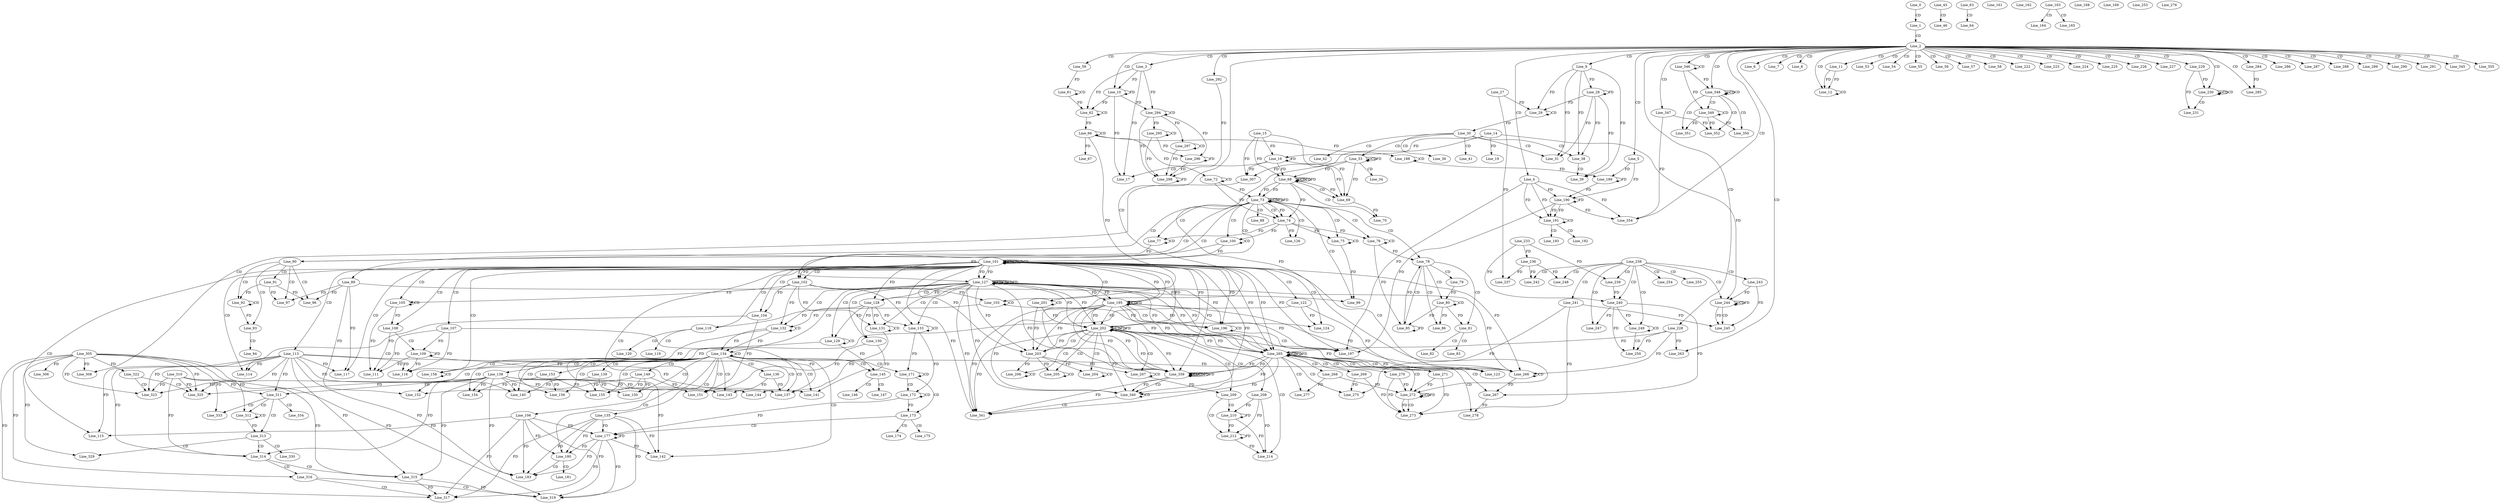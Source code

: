 digraph G {
  Line_0;
  Line_1;
  Line_2;
  Line_3;
  Line_4;
  Line_5;
  Line_6;
  Line_7;
  Line_8;
  Line_9;
  Line_10;
  Line_11;
  Line_12;
  Line_12;
  Line_16;
  Line_15;
  Line_16;
  Line_14;
  Line_16;
  Line_17;
  Line_19;
  Line_28;
  Line_29;
  Line_29;
  Line_27;
  Line_30;
  Line_31;
  Line_33;
  Line_33;
  Line_33;
  Line_34;
  Line_36;
  Line_38;
  Line_39;
  Line_41;
  Line_42;
  Line_45;
  Line_46;
  Line_53;
  Line_54;
  Line_55;
  Line_56;
  Line_57;
  Line_58;
  Line_59;
  Line_61;
  Line_61;
  Line_62;
  Line_62;
  Line_62;
  Line_63;
  Line_64;
  Line_66;
  Line_66;
  Line_67;
  Line_68;
  Line_68;
  Line_68;
  Line_68;
  Line_69;
  Line_69;
  Line_70;
  Line_70;
  Line_72;
  Line_72;
  Line_73;
  Line_73;
  Line_73;
  Line_73;
  Line_74;
  Line_74;
  Line_75;
  Line_75;
  Line_76;
  Line_76;
  Line_77;
  Line_77;
  Line_78;
  Line_78;
  Line_79;
  Line_80;
  Line_80;
  Line_81;
  Line_82;
  Line_83;
  Line_85;
  Line_85;
  Line_86;
  Line_88;
  Line_89;
  Line_90;
  Line_90;
  Line_91;
  Line_92;
  Line_92;
  Line_93;
  Line_94;
  Line_96;
  Line_96;
  Line_97;
  Line_97;
  Line_99;
  Line_100;
  Line_100;
  Line_101;
  Line_101;
  Line_101;
  Line_101;
  Line_102;
  Line_102;
  Line_103;
  Line_103;
  Line_104;
  Line_104;
  Line_105;
  Line_105;
  Line_106;
  Line_107;
  Line_108;
  Line_108;
  Line_109;
  Line_111;
  Line_113;
  Line_114;
  Line_115;
  Line_116;
  Line_117;
  Line_117;
  Line_118;
  Line_118;
  Line_119;
  Line_120;
  Line_122;
  Line_123;
  Line_124;
  Line_126;
  Line_127;
  Line_127;
  Line_127;
  Line_128;
  Line_128;
  Line_129;
  Line_129;
  Line_130;
  Line_130;
  Line_131;
  Line_131;
  Line_132;
  Line_132;
  Line_133;
  Line_133;
  Line_134;
  Line_134;
  Line_135;
  Line_136;
  Line_137;
  Line_138;
  Line_139;
  Line_140;
  Line_141;
  Line_142;
  Line_143;
  Line_144;
  Line_144;
  Line_145;
  Line_145;
  Line_146;
  Line_147;
  Line_149;
  Line_150;
  Line_151;
  Line_152;
  Line_152;
  Line_153;
  Line_154;
  Line_155;
  Line_156;
  Line_158;
  Line_158;
  Line_161;
  Line_162;
  Line_163;
  Line_163;
  Line_164;
  Line_165;
  Line_168;
  Line_169;
  Line_171;
  Line_171;
  Line_171;
  Line_172;
  Line_172;
  Line_172;
  Line_173;
  Line_174;
  Line_175;
  Line_177;
  Line_177;
  Line_180;
  Line_181;
  Line_181;
  Line_183;
  Line_188;
  Line_188;
  Line_189;
  Line_189;
  Line_190;
  Line_190;
  Line_191;
  Line_191;
  Line_192;
  Line_193;
  Line_195;
  Line_195;
  Line_195;
  Line_196;
  Line_196;
  Line_196;
  Line_197;
  Line_201;
  Line_201;
  Line_202;
  Line_202;
  Line_202;
  Line_202;
  Line_203;
  Line_203;
  Line_204;
  Line_204;
  Line_205;
  Line_205;
  Line_206;
  Line_206;
  Line_207;
  Line_207;
  Line_208;
  Line_209;
  Line_209;
  Line_210;
  Line_212;
  Line_214;
  Line_222;
  Line_223;
  Line_224;
  Line_225;
  Line_226;
  Line_227;
  Line_228;
  Line_229;
  Line_230;
  Line_230;
  Line_230;
  Line_231;
  Line_233;
  Line_236;
  Line_237;
  Line_236;
  Line_238;
  Line_239;
  Line_239;
  Line_240;
  Line_240;
  Line_240;
  Line_241;
  Line_242;
  Line_243;
  Line_244;
  Line_244;
  Line_244;
  Line_245;
  Line_247;
  Line_247;
  Line_248;
  Line_249;
  Line_249;
  Line_249;
  Line_250;
  Line_253;
  Line_254;
  Line_255;
  Line_263;
  Line_263;
  Line_265;
  Line_265;
  Line_265;
  Line_265;
  Line_266;
  Line_266;
  Line_267;
  Line_267;
  Line_268;
  Line_269;
  Line_270;
  Line_271;
  Line_272;
  Line_272;
  Line_272;
  Line_273;
  Line_275;
  Line_276;
  Line_277;
  Line_278;
  Line_278;
  Line_284;
  Line_285;
  Line_286;
  Line_287;
  Line_288;
  Line_289;
  Line_290;
  Line_291;
  Line_292;
  Line_294;
  Line_294;
  Line_295;
  Line_295;
  Line_296;
  Line_296;
  Line_297;
  Line_297;
  Line_298;
  Line_298;
  Line_298;
  Line_305;
  Line_306;
  Line_307;
  Line_308;
  Line_308;
  Line_311;
  Line_310;
  Line_312;
  Line_312;
  Line_312;
  Line_313;
  Line_314;
  Line_314;
  Line_314;
  Line_315;
  Line_315;
  Line_316;
  Line_316;
  Line_317;
  Line_317;
  Line_319;
  Line_319;
  Line_319;
  Line_322;
  Line_322;
  Line_323;
  Line_323;
  Line_325;
  Line_325;
  Line_325;
  Line_329;
  Line_329;
  Line_330;
  Line_333;
  Line_333;
  Line_334;
  Line_339;
  Line_339;
  Line_339;
  Line_340;
  Line_340;
  Line_340;
  Line_341;
  Line_345;
  Line_346;
  Line_346;
  Line_347;
  Line_348;
  Line_348;
  Line_349;
  Line_349;
  Line_349;
  Line_350;
  Line_351;
  Line_352;
  Line_354;
  Line_355;
  Line_0 -> Line_1 [ label="CD" ];
  Line_1 -> Line_2 [ label="CD" ];
  Line_2 -> Line_3 [ label="CD" ];
  Line_2 -> Line_4 [ label="CD" ];
  Line_2 -> Line_5 [ label="CD" ];
  Line_2 -> Line_6 [ label="CD" ];
  Line_2 -> Line_7 [ label="CD" ];
  Line_2 -> Line_8 [ label="CD" ];
  Line_2 -> Line_9 [ label="CD" ];
  Line_2 -> Line_10 [ label="CD" ];
  Line_3 -> Line_10 [ label="FD" ];
  Line_10 -> Line_10 [ label="FD" ];
  Line_2 -> Line_11 [ label="CD" ];
  Line_2 -> Line_12 [ label="CD" ];
  Line_11 -> Line_12 [ label="FD" ];
  Line_12 -> Line_12 [ label="CD" ];
  Line_11 -> Line_12 [ label="FD" ];
  Line_16 -> Line_16 [ label="FD" ];
  Line_15 -> Line_16 [ label="FD" ];
  Line_14 -> Line_16 [ label="FD" ];
  Line_16 -> Line_17 [ label="CD" ];
  Line_3 -> Line_17 [ label="FD" ];
  Line_10 -> Line_17 [ label="FD" ];
  Line_14 -> Line_19 [ label="FD" ];
  Line_9 -> Line_28 [ label="FD" ];
  Line_28 -> Line_28 [ label="FD" ];
  Line_29 -> Line_29 [ label="CD" ];
  Line_27 -> Line_29 [ label="FD" ];
  Line_9 -> Line_29 [ label="FD" ];
  Line_28 -> Line_29 [ label="FD" ];
  Line_29 -> Line_30 [ label="FD" ];
  Line_30 -> Line_31 [ label="CD" ];
  Line_9 -> Line_31 [ label="FD" ];
  Line_28 -> Line_31 [ label="FD" ];
  Line_30 -> Line_33 [ label="CD" ];
  Line_33 -> Line_33 [ label="CD" ];
  Line_33 -> Line_33 [ label="FD" ];
  Line_33 -> Line_34 [ label="CD" ];
  Line_30 -> Line_36 [ label="CD" ];
  Line_30 -> Line_38 [ label="CD" ];
  Line_9 -> Line_38 [ label="FD" ];
  Line_28 -> Line_38 [ label="FD" ];
  Line_38 -> Line_39 [ label="CD" ];
  Line_9 -> Line_39 [ label="FD" ];
  Line_28 -> Line_39 [ label="FD" ];
  Line_30 -> Line_41 [ label="CD" ];
  Line_30 -> Line_42 [ label="CD" ];
  Line_45 -> Line_46 [ label="CD" ];
  Line_2 -> Line_53 [ label="CD" ];
  Line_2 -> Line_54 [ label="CD" ];
  Line_2 -> Line_55 [ label="CD" ];
  Line_2 -> Line_56 [ label="CD" ];
  Line_2 -> Line_57 [ label="CD" ];
  Line_2 -> Line_58 [ label="CD" ];
  Line_2 -> Line_59 [ label="CD" ];
  Line_61 -> Line_61 [ label="CD" ];
  Line_59 -> Line_61 [ label="FD" ];
  Line_62 -> Line_62 [ label="CD" ];
  Line_61 -> Line_62 [ label="FD" ];
  Line_3 -> Line_62 [ label="FD" ];
  Line_10 -> Line_62 [ label="FD" ];
  Line_63 -> Line_64 [ label="CD" ];
  Line_66 -> Line_66 [ label="CD" ];
  Line_62 -> Line_66 [ label="FD" ];
  Line_66 -> Line_67 [ label="FD" ];
  Line_68 -> Line_68 [ label="CD" ];
  Line_33 -> Line_68 [ label="FD" ];
  Line_16 -> Line_68 [ label="FD" ];
  Line_15 -> Line_68 [ label="FD" ];
  Line_68 -> Line_68 [ label="FD" ];
  Line_68 -> Line_69 [ label="CD" ];
  Line_33 -> Line_69 [ label="FD" ];
  Line_16 -> Line_69 [ label="FD" ];
  Line_15 -> Line_69 [ label="FD" ];
  Line_68 -> Line_69 [ label="FD" ];
  Line_68 -> Line_70 [ label="CD" ];
  Line_69 -> Line_70 [ label="FD" ];
  Line_72 -> Line_72 [ label="CD" ];
  Line_66 -> Line_72 [ label="FD" ];
  Line_68 -> Line_73 [ label="FD" ];
  Line_72 -> Line_73 [ label="FD" ];
  Line_73 -> Line_73 [ label="CD" ];
  Line_73 -> Line_73 [ label="FD" ];
  Line_68 -> Line_73 [ label="FD" ];
  Line_73 -> Line_74 [ label="CD" ];
  Line_72 -> Line_74 [ label="FD" ];
  Line_73 -> Line_74 [ label="FD" ];
  Line_68 -> Line_74 [ label="FD" ];
  Line_73 -> Line_75 [ label="CD" ];
  Line_75 -> Line_75 [ label="CD" ];
  Line_74 -> Line_75 [ label="FD" ];
  Line_73 -> Line_76 [ label="CD" ];
  Line_76 -> Line_76 [ label="CD" ];
  Line_74 -> Line_76 [ label="FD" ];
  Line_73 -> Line_77 [ label="CD" ];
  Line_77 -> Line_77 [ label="CD" ];
  Line_74 -> Line_77 [ label="FD" ];
  Line_73 -> Line_78 [ label="CD" ];
  Line_76 -> Line_78 [ label="FD" ];
  Line_78 -> Line_79 [ label="CD" ];
  Line_78 -> Line_80 [ label="CD" ];
  Line_80 -> Line_80 [ label="CD" ];
  Line_79 -> Line_80 [ label="FD" ];
  Line_78 -> Line_81 [ label="CD" ];
  Line_80 -> Line_81 [ label="FD" ];
  Line_81 -> Line_82 [ label="CD" ];
  Line_81 -> Line_83 [ label="CD" ];
  Line_78 -> Line_85 [ label="CD" ];
  Line_76 -> Line_85 [ label="FD" ];
  Line_85 -> Line_85 [ label="FD" ];
  Line_80 -> Line_85 [ label="FD" ];
  Line_78 -> Line_86 [ label="CD" ];
  Line_80 -> Line_86 [ label="FD" ];
  Line_73 -> Line_88 [ label="CD" ];
  Line_73 -> Line_89 [ label="CD" ];
  Line_73 -> Line_90 [ label="CD" ];
  Line_77 -> Line_90 [ label="FD" ];
  Line_90 -> Line_91 [ label="CD" ];
  Line_90 -> Line_92 [ label="CD" ];
  Line_92 -> Line_92 [ label="CD" ];
  Line_91 -> Line_92 [ label="FD" ];
  Line_90 -> Line_93 [ label="CD" ];
  Line_92 -> Line_93 [ label="FD" ];
  Line_93 -> Line_94 [ label="CD" ];
  Line_90 -> Line_96 [ label="CD" ];
  Line_89 -> Line_96 [ label="FD" ];
  Line_91 -> Line_96 [ label="FD" ];
  Line_90 -> Line_97 [ label="CD" ];
  Line_89 -> Line_97 [ label="FD" ];
  Line_91 -> Line_97 [ label="FD" ];
  Line_73 -> Line_99 [ label="CD" ];
  Line_75 -> Line_99 [ label="FD" ];
  Line_89 -> Line_99 [ label="FD" ];
  Line_73 -> Line_100 [ label="CD" ];
  Line_100 -> Line_100 [ label="CD" ];
  Line_74 -> Line_100 [ label="FD" ];
  Line_73 -> Line_101 [ label="CD" ];
  Line_101 -> Line_101 [ label="CD" ];
  Line_101 -> Line_101 [ label="CD" ];
  Line_100 -> Line_101 [ label="FD" ];
  Line_101 -> Line_101 [ label="FD" ];
  Line_101 -> Line_102 [ label="CD" ];
  Line_100 -> Line_102 [ label="FD" ];
  Line_101 -> Line_102 [ label="FD" ];
  Line_101 -> Line_103 [ label="CD" ];
  Line_103 -> Line_103 [ label="CD" ];
  Line_102 -> Line_103 [ label="FD" ];
  Line_101 -> Line_104 [ label="CD" ];
  Line_102 -> Line_104 [ label="FD" ];
  Line_101 -> Line_105 [ label="CD" ];
  Line_105 -> Line_105 [ label="CD" ];
  Line_102 -> Line_105 [ label="FD" ];
  Line_101 -> Line_106 [ label="CD" ];
  Line_101 -> Line_107 [ label="CD" ];
  Line_101 -> Line_108 [ label="CD" ];
  Line_105 -> Line_108 [ label="FD" ];
  Line_108 -> Line_109 [ label="CD" ];
  Line_107 -> Line_109 [ label="FD" ];
  Line_109 -> Line_109 [ label="FD" ];
  Line_108 -> Line_111 [ label="CD" ];
  Line_107 -> Line_111 [ label="FD" ];
  Line_109 -> Line_111 [ label="FD" ];
  Line_105 -> Line_111 [ label="FD" ];
  Line_101 -> Line_113 [ label="CD" ];
  Line_101 -> Line_114 [ label="CD" ];
  Line_113 -> Line_114 [ label="FD" ];
  Line_104 -> Line_114 [ label="FD" ];
  Line_101 -> Line_115 [ label="CD" ];
  Line_113 -> Line_115 [ label="FD" ];
  Line_106 -> Line_115 [ label="FD" ];
  Line_101 -> Line_116 [ label="CD" ];
  Line_113 -> Line_116 [ label="FD" ];
  Line_107 -> Line_116 [ label="FD" ];
  Line_109 -> Line_116 [ label="FD" ];
  Line_101 -> Line_117 [ label="CD" ];
  Line_113 -> Line_117 [ label="FD" ];
  Line_89 -> Line_117 [ label="FD" ];
  Line_101 -> Line_118 [ label="CD" ];
  Line_103 -> Line_118 [ label="FD" ];
  Line_118 -> Line_119 [ label="CD" ];
  Line_118 -> Line_120 [ label="CD" ];
  Line_101 -> Line_122 [ label="CD" ];
  Line_101 -> Line_123 [ label="CD" ];
  Line_122 -> Line_123 [ label="FD" ];
  Line_113 -> Line_123 [ label="FD" ];
  Line_101 -> Line_124 [ label="CD" ];
  Line_103 -> Line_124 [ label="FD" ];
  Line_122 -> Line_124 [ label="FD" ];
  Line_73 -> Line_126 [ label="CD" ];
  Line_74 -> Line_126 [ label="FD" ];
  Line_73 -> Line_127 [ label="CD" ];
  Line_127 -> Line_127 [ label="CD" ];
  Line_101 -> Line_127 [ label="FD" ];
  Line_127 -> Line_127 [ label="CD" ];
  Line_127 -> Line_127 [ label="FD" ];
  Line_101 -> Line_127 [ label="FD" ];
  Line_127 -> Line_128 [ label="CD" ];
  Line_127 -> Line_128 [ label="FD" ];
  Line_101 -> Line_128 [ label="FD" ];
  Line_127 -> Line_129 [ label="CD" ];
  Line_129 -> Line_129 [ label="CD" ];
  Line_128 -> Line_129 [ label="FD" ];
  Line_127 -> Line_130 [ label="CD" ];
  Line_128 -> Line_130 [ label="FD" ];
  Line_127 -> Line_131 [ label="CD" ];
  Line_131 -> Line_131 [ label="CD" ];
  Line_128 -> Line_131 [ label="FD" ];
  Line_102 -> Line_131 [ label="FD" ];
  Line_127 -> Line_132 [ label="CD" ];
  Line_132 -> Line_132 [ label="CD" ];
  Line_128 -> Line_132 [ label="FD" ];
  Line_102 -> Line_132 [ label="FD" ];
  Line_127 -> Line_133 [ label="CD" ];
  Line_133 -> Line_133 [ label="CD" ];
  Line_128 -> Line_133 [ label="FD" ];
  Line_102 -> Line_133 [ label="FD" ];
  Line_127 -> Line_134 [ label="CD" ];
  Line_132 -> Line_134 [ label="FD" ];
  Line_134 -> Line_134 [ label="CD" ];
  Line_132 -> Line_134 [ label="FD" ];
  Line_134 -> Line_135 [ label="CD" ];
  Line_134 -> Line_136 [ label="CD" ];
  Line_134 -> Line_137 [ label="CD" ];
  Line_136 -> Line_137 [ label="FD" ];
  Line_107 -> Line_137 [ label="FD" ];
  Line_109 -> Line_137 [ label="FD" ];
  Line_131 -> Line_137 [ label="FD" ];
  Line_134 -> Line_138 [ label="CD" ];
  Line_134 -> Line_139 [ label="CD" ];
  Line_134 -> Line_140 [ label="CD" ];
  Line_138 -> Line_140 [ label="FD" ];
  Line_113 -> Line_140 [ label="FD" ];
  Line_139 -> Line_140 [ label="FD" ];
  Line_134 -> Line_141 [ label="CD" ];
  Line_138 -> Line_141 [ label="FD" ];
  Line_130 -> Line_141 [ label="FD" ];
  Line_134 -> Line_142 [ label="CD" ];
  Line_138 -> Line_142 [ label="FD" ];
  Line_135 -> Line_142 [ label="FD" ];
  Line_134 -> Line_143 [ label="CD" ];
  Line_138 -> Line_143 [ label="FD" ];
  Line_136 -> Line_143 [ label="FD" ];
  Line_134 -> Line_144 [ label="CD" ];
  Line_138 -> Line_144 [ label="FD" ];
  Line_134 -> Line_145 [ label="CD" ];
  Line_129 -> Line_145 [ label="FD" ];
  Line_145 -> Line_146 [ label="CD" ];
  Line_145 -> Line_147 [ label="CD" ];
  Line_134 -> Line_149 [ label="CD" ];
  Line_134 -> Line_150 [ label="CD" ];
  Line_149 -> Line_150 [ label="FD" ];
  Line_139 -> Line_150 [ label="FD" ];
  Line_134 -> Line_151 [ label="CD" ];
  Line_149 -> Line_151 [ label="FD" ];
  Line_130 -> Line_151 [ label="FD" ];
  Line_104 -> Line_151 [ label="FD" ];
  Line_134 -> Line_152 [ label="CD" ];
  Line_149 -> Line_152 [ label="FD" ];
  Line_89 -> Line_152 [ label="FD" ];
  Line_134 -> Line_153 [ label="CD" ];
  Line_134 -> Line_154 [ label="CD" ];
  Line_153 -> Line_154 [ label="FD" ];
  Line_138 -> Line_154 [ label="FD" ];
  Line_134 -> Line_155 [ label="CD" ];
  Line_153 -> Line_155 [ label="FD" ];
  Line_122 -> Line_155 [ label="FD" ];
  Line_149 -> Line_155 [ label="FD" ];
  Line_134 -> Line_156 [ label="CD" ];
  Line_129 -> Line_156 [ label="FD" ];
  Line_153 -> Line_156 [ label="FD" ];
  Line_134 -> Line_158 [ label="CD" ];
  Line_158 -> Line_158 [ label="CD" ];
  Line_132 -> Line_158 [ label="FD" ];
  Line_163 -> Line_164 [ label="CD" ];
  Line_163 -> Line_165 [ label="CD" ];
  Line_134 -> Line_171 [ label="CD" ];
  Line_171 -> Line_171 [ label="CD" ];
  Line_133 -> Line_171 [ label="FD" ];
  Line_171 -> Line_172 [ label="CD" ];
  Line_172 -> Line_172 [ label="CD" ];
  Line_133 -> Line_172 [ label="FD" ];
  Line_171 -> Line_173 [ label="CD" ];
  Line_172 -> Line_173 [ label="FD" ];
  Line_173 -> Line_174 [ label="CD" ];
  Line_173 -> Line_175 [ label="CD" ];
  Line_173 -> Line_177 [ label="CD" ];
  Line_135 -> Line_177 [ label="FD" ];
  Line_177 -> Line_177 [ label="FD" ];
  Line_106 -> Line_177 [ label="FD" ];
  Line_172 -> Line_177 [ label="FD" ];
  Line_134 -> Line_180 [ label="CD" ];
  Line_135 -> Line_180 [ label="FD" ];
  Line_177 -> Line_180 [ label="FD" ];
  Line_106 -> Line_180 [ label="FD" ];
  Line_180 -> Line_181 [ label="CD" ];
  Line_180 -> Line_183 [ label="CD" ];
  Line_135 -> Line_183 [ label="FD" ];
  Line_177 -> Line_183 [ label="FD" ];
  Line_106 -> Line_183 [ label="FD" ];
  Line_138 -> Line_183 [ label="FD" ];
  Line_113 -> Line_183 [ label="FD" ];
  Line_188 -> Line_188 [ label="CD" ];
  Line_66 -> Line_188 [ label="FD" ];
  Line_5 -> Line_189 [ label="FD" ];
  Line_189 -> Line_189 [ label="FD" ];
  Line_188 -> Line_189 [ label="FD" ];
  Line_4 -> Line_190 [ label="FD" ];
  Line_190 -> Line_190 [ label="FD" ];
  Line_5 -> Line_190 [ label="FD" ];
  Line_189 -> Line_190 [ label="FD" ];
  Line_4 -> Line_191 [ label="FD" ];
  Line_190 -> Line_191 [ label="FD" ];
  Line_191 -> Line_191 [ label="CD" ];
  Line_4 -> Line_191 [ label="FD" ];
  Line_190 -> Line_191 [ label="FD" ];
  Line_191 -> Line_192 [ label="CD" ];
  Line_191 -> Line_193 [ label="CD" ];
  Line_127 -> Line_195 [ label="FD" ];
  Line_101 -> Line_195 [ label="FD" ];
  Line_195 -> Line_195 [ label="CD" ];
  Line_195 -> Line_195 [ label="FD" ];
  Line_127 -> Line_195 [ label="FD" ];
  Line_101 -> Line_195 [ label="FD" ];
  Line_195 -> Line_196 [ label="CD" ];
  Line_196 -> Line_196 [ label="CD" ];
  Line_195 -> Line_196 [ label="FD" ];
  Line_127 -> Line_196 [ label="FD" ];
  Line_101 -> Line_196 [ label="FD" ];
  Line_196 -> Line_197 [ label="CD" ];
  Line_195 -> Line_197 [ label="FD" ];
  Line_127 -> Line_197 [ label="FD" ];
  Line_101 -> Line_197 [ label="FD" ];
  Line_4 -> Line_197 [ label="FD" ];
  Line_190 -> Line_197 [ label="FD" ];
  Line_201 -> Line_201 [ label="CD" ];
  Line_66 -> Line_201 [ label="FD" ];
  Line_195 -> Line_202 [ label="FD" ];
  Line_127 -> Line_202 [ label="FD" ];
  Line_101 -> Line_202 [ label="FD" ];
  Line_201 -> Line_202 [ label="FD" ];
  Line_202 -> Line_202 [ label="CD" ];
  Line_202 -> Line_202 [ label="FD" ];
  Line_195 -> Line_202 [ label="FD" ];
  Line_127 -> Line_202 [ label="FD" ];
  Line_101 -> Line_202 [ label="FD" ];
  Line_202 -> Line_203 [ label="CD" ];
  Line_201 -> Line_203 [ label="FD" ];
  Line_202 -> Line_203 [ label="FD" ];
  Line_195 -> Line_203 [ label="FD" ];
  Line_127 -> Line_203 [ label="FD" ];
  Line_101 -> Line_203 [ label="FD" ];
  Line_202 -> Line_204 [ label="CD" ];
  Line_204 -> Line_204 [ label="CD" ];
  Line_203 -> Line_204 [ label="FD" ];
  Line_202 -> Line_205 [ label="CD" ];
  Line_205 -> Line_205 [ label="CD" ];
  Line_203 -> Line_205 [ label="FD" ];
  Line_202 -> Line_206 [ label="CD" ];
  Line_206 -> Line_206 [ label="CD" ];
  Line_203 -> Line_206 [ label="FD" ];
  Line_202 -> Line_207 [ label="CD" ];
  Line_207 -> Line_207 [ label="CD" ];
  Line_203 -> Line_207 [ label="FD" ];
  Line_202 -> Line_208 [ label="CD" ];
  Line_202 -> Line_209 [ label="CD" ];
  Line_207 -> Line_209 [ label="FD" ];
  Line_209 -> Line_210 [ label="CD" ];
  Line_208 -> Line_210 [ label="FD" ];
  Line_210 -> Line_210 [ label="FD" ];
  Line_209 -> Line_212 [ label="CD" ];
  Line_208 -> Line_212 [ label="FD" ];
  Line_210 -> Line_212 [ label="FD" ];
  Line_212 -> Line_212 [ label="FD" ];
  Line_202 -> Line_214 [ label="CD" ];
  Line_208 -> Line_214 [ label="FD" ];
  Line_210 -> Line_214 [ label="FD" ];
  Line_212 -> Line_214 [ label="FD" ];
  Line_2 -> Line_222 [ label="CD" ];
  Line_2 -> Line_223 [ label="CD" ];
  Line_2 -> Line_224 [ label="CD" ];
  Line_2 -> Line_225 [ label="CD" ];
  Line_2 -> Line_226 [ label="CD" ];
  Line_2 -> Line_227 [ label="CD" ];
  Line_2 -> Line_228 [ label="CD" ];
  Line_2 -> Line_229 [ label="CD" ];
  Line_2 -> Line_230 [ label="CD" ];
  Line_230 -> Line_230 [ label="CD" ];
  Line_230 -> Line_230 [ label="CD" ];
  Line_229 -> Line_230 [ label="FD" ];
  Line_230 -> Line_231 [ label="CD" ];
  Line_229 -> Line_231 [ label="FD" ];
  Line_233 -> Line_236 [ label="FD" ];
  Line_27 -> Line_237 [ label="FD" ];
  Line_236 -> Line_237 [ label="FD" ];
  Line_238 -> Line_239 [ label="CD" ];
  Line_233 -> Line_239 [ label="FD" ];
  Line_238 -> Line_240 [ label="CD" ];
  Line_239 -> Line_240 [ label="FD" ];
  Line_233 -> Line_240 [ label="FD" ];
  Line_238 -> Line_241 [ label="CD" ];
  Line_238 -> Line_242 [ label="CD" ];
  Line_236 -> Line_242 [ label="FD" ];
  Line_238 -> Line_243 [ label="CD" ];
  Line_238 -> Line_244 [ label="CD" ];
  Line_244 -> Line_244 [ label="CD" ];
  Line_244 -> Line_244 [ label="FD" ];
  Line_243 -> Line_244 [ label="FD" ];
  Line_14 -> Line_244 [ label="FD" ];
  Line_244 -> Line_245 [ label="CD" ];
  Line_241 -> Line_245 [ label="FD" ];
  Line_244 -> Line_245 [ label="FD" ];
  Line_243 -> Line_245 [ label="FD" ];
  Line_238 -> Line_247 [ label="CD" ];
  Line_240 -> Line_247 [ label="FD" ];
  Line_238 -> Line_248 [ label="CD" ];
  Line_236 -> Line_248 [ label="FD" ];
  Line_238 -> Line_249 [ label="CD" ];
  Line_249 -> Line_249 [ label="CD" ];
  Line_240 -> Line_249 [ label="FD" ];
  Line_249 -> Line_250 [ label="CD" ];
  Line_228 -> Line_250 [ label="FD" ];
  Line_240 -> Line_250 [ label="FD" ];
  Line_238 -> Line_254 [ label="CD" ];
  Line_238 -> Line_255 [ label="CD" ];
  Line_2 -> Line_263 [ label="CD" ];
  Line_228 -> Line_263 [ label="FD" ];
  Line_202 -> Line_265 [ label="FD" ];
  Line_195 -> Line_265 [ label="FD" ];
  Line_127 -> Line_265 [ label="FD" ];
  Line_101 -> Line_265 [ label="FD" ];
  Line_228 -> Line_265 [ label="FD" ];
  Line_265 -> Line_265 [ label="CD" ];
  Line_265 -> Line_265 [ label="FD" ];
  Line_202 -> Line_265 [ label="FD" ];
  Line_195 -> Line_265 [ label="FD" ];
  Line_127 -> Line_265 [ label="FD" ];
  Line_101 -> Line_265 [ label="FD" ];
  Line_265 -> Line_266 [ label="CD" ];
  Line_266 -> Line_266 [ label="CD" ];
  Line_228 -> Line_266 [ label="FD" ];
  Line_265 -> Line_266 [ label="FD" ];
  Line_202 -> Line_266 [ label="FD" ];
  Line_195 -> Line_266 [ label="FD" ];
  Line_127 -> Line_266 [ label="FD" ];
  Line_101 -> Line_266 [ label="FD" ];
  Line_265 -> Line_267 [ label="CD" ];
  Line_266 -> Line_267 [ label="FD" ];
  Line_240 -> Line_267 [ label="FD" ];
  Line_265 -> Line_268 [ label="CD" ];
  Line_265 -> Line_269 [ label="CD" ];
  Line_265 -> Line_270 [ label="CD" ];
  Line_265 -> Line_271 [ label="CD" ];
  Line_265 -> Line_272 [ label="CD" ];
  Line_272 -> Line_272 [ label="CD" ];
  Line_272 -> Line_272 [ label="FD" ];
  Line_270 -> Line_272 [ label="FD" ];
  Line_268 -> Line_272 [ label="FD" ];
  Line_14 -> Line_272 [ label="FD" ];
  Line_271 -> Line_272 [ label="FD" ];
  Line_272 -> Line_273 [ label="CD" ];
  Line_269 -> Line_273 [ label="FD" ];
  Line_241 -> Line_273 [ label="FD" ];
  Line_271 -> Line_273 [ label="FD" ];
  Line_272 -> Line_273 [ label="FD" ];
  Line_270 -> Line_273 [ label="FD" ];
  Line_265 -> Line_275 [ label="CD" ];
  Line_269 -> Line_275 [ label="FD" ];
  Line_241 -> Line_275 [ label="FD" ];
  Line_265 -> Line_277 [ label="CD" ];
  Line_268 -> Line_277 [ label="FD" ];
  Line_265 -> Line_278 [ label="CD" ];
  Line_267 -> Line_278 [ label="FD" ];
  Line_2 -> Line_284 [ label="CD" ];
  Line_2 -> Line_285 [ label="CD" ];
  Line_284 -> Line_285 [ label="FD" ];
  Line_2 -> Line_286 [ label="CD" ];
  Line_2 -> Line_287 [ label="CD" ];
  Line_2 -> Line_288 [ label="CD" ];
  Line_2 -> Line_289 [ label="CD" ];
  Line_2 -> Line_290 [ label="CD" ];
  Line_2 -> Line_291 [ label="CD" ];
  Line_2 -> Line_292 [ label="CD" ];
  Line_294 -> Line_294 [ label="CD" ];
  Line_3 -> Line_294 [ label="FD" ];
  Line_10 -> Line_294 [ label="FD" ];
  Line_295 -> Line_295 [ label="CD" ];
  Line_294 -> Line_295 [ label="FD" ];
  Line_295 -> Line_296 [ label="FD" ];
  Line_296 -> Line_296 [ label="FD" ];
  Line_294 -> Line_296 [ label="FD" ];
  Line_297 -> Line_297 [ label="CD" ];
  Line_294 -> Line_297 [ label="FD" ];
  Line_292 -> Line_298 [ label="FD" ];
  Line_298 -> Line_298 [ label="FD" ];
  Line_294 -> Line_298 [ label="FD" ];
  Line_295 -> Line_298 [ label="FD" ];
  Line_296 -> Line_298 [ label="FD" ];
  Line_297 -> Line_298 [ label="FD" ];
  Line_305 -> Line_306 [ label="FD" ];
  Line_33 -> Line_307 [ label="FD" ];
  Line_16 -> Line_307 [ label="FD" ];
  Line_15 -> Line_307 [ label="FD" ];
  Line_307 -> Line_308 [ label="CD" ];
  Line_305 -> Line_308 [ label="FD" ];
  Line_138 -> Line_311 [ label="FD" ];
  Line_113 -> Line_311 [ label="FD" ];
  Line_310 -> Line_311 [ label="FD" ];
  Line_311 -> Line_312 [ label="CD" ];
  Line_312 -> Line_312 [ label="CD" ];
  Line_305 -> Line_312 [ label="FD" ];
  Line_311 -> Line_313 [ label="CD" ];
  Line_312 -> Line_313 [ label="FD" ];
  Line_313 -> Line_314 [ label="CD" ];
  Line_138 -> Line_314 [ label="FD" ];
  Line_113 -> Line_314 [ label="FD" ];
  Line_310 -> Line_314 [ label="FD" ];
  Line_314 -> Line_315 [ label="CD" ];
  Line_138 -> Line_315 [ label="FD" ];
  Line_113 -> Line_315 [ label="FD" ];
  Line_310 -> Line_315 [ label="FD" ];
  Line_314 -> Line_316 [ label="CD" ];
  Line_305 -> Line_316 [ label="FD" ];
  Line_316 -> Line_317 [ label="CD" ];
  Line_135 -> Line_317 [ label="FD" ];
  Line_177 -> Line_317 [ label="FD" ];
  Line_106 -> Line_317 [ label="FD" ];
  Line_315 -> Line_317 [ label="FD" ];
  Line_305 -> Line_317 [ label="FD" ];
  Line_316 -> Line_319 [ label="CD" ];
  Line_135 -> Line_319 [ label="FD" ];
  Line_177 -> Line_319 [ label="FD" ];
  Line_106 -> Line_319 [ label="FD" ];
  Line_315 -> Line_319 [ label="FD" ];
  Line_305 -> Line_319 [ label="FD" ];
  Line_305 -> Line_322 [ label="FD" ];
  Line_322 -> Line_323 [ label="CD" ];
  Line_138 -> Line_323 [ label="FD" ];
  Line_113 -> Line_323 [ label="FD" ];
  Line_310 -> Line_323 [ label="FD" ];
  Line_305 -> Line_323 [ label="FD" ];
  Line_322 -> Line_325 [ label="CD" ];
  Line_138 -> Line_325 [ label="FD" ];
  Line_113 -> Line_325 [ label="FD" ];
  Line_310 -> Line_325 [ label="FD" ];
  Line_305 -> Line_325 [ label="FD" ];
  Line_313 -> Line_329 [ label="CD" ];
  Line_305 -> Line_329 [ label="FD" ];
  Line_313 -> Line_330 [ label="CD" ];
  Line_311 -> Line_333 [ label="CD" ];
  Line_305 -> Line_333 [ label="FD" ];
  Line_311 -> Line_334 [ label="CD" ];
  Line_2 -> Line_339 [ label="CD" ];
  Line_339 -> Line_339 [ label="CD" ];
  Line_265 -> Line_339 [ label="FD" ];
  Line_202 -> Line_339 [ label="FD" ];
  Line_195 -> Line_339 [ label="FD" ];
  Line_339 -> Line_339 [ label="CD" ];
  Line_339 -> Line_339 [ label="FD" ];
  Line_265 -> Line_339 [ label="FD" ];
  Line_202 -> Line_339 [ label="FD" ];
  Line_195 -> Line_339 [ label="FD" ];
  Line_127 -> Line_339 [ label="FD" ];
  Line_101 -> Line_339 [ label="FD" ];
  Line_339 -> Line_340 [ label="CD" ];
  Line_340 -> Line_340 [ label="CD" ];
  Line_339 -> Line_340 [ label="FD" ];
  Line_265 -> Line_340 [ label="FD" ];
  Line_202 -> Line_340 [ label="FD" ];
  Line_195 -> Line_340 [ label="FD" ];
  Line_127 -> Line_340 [ label="FD" ];
  Line_101 -> Line_340 [ label="FD" ];
  Line_340 -> Line_341 [ label="CD" ];
  Line_339 -> Line_341 [ label="FD" ];
  Line_265 -> Line_341 [ label="FD" ];
  Line_202 -> Line_341 [ label="FD" ];
  Line_195 -> Line_341 [ label="FD" ];
  Line_127 -> Line_341 [ label="FD" ];
  Line_101 -> Line_341 [ label="FD" ];
  Line_2 -> Line_345 [ label="CD" ];
  Line_2 -> Line_346 [ label="CD" ];
  Line_346 -> Line_346 [ label="CD" ];
  Line_2 -> Line_347 [ label="CD" ];
  Line_2 -> Line_348 [ label="CD" ];
  Line_348 -> Line_348 [ label="CD" ];
  Line_348 -> Line_348 [ label="CD" ];
  Line_346 -> Line_348 [ label="FD" ];
  Line_348 -> Line_349 [ label="CD" ];
  Line_349 -> Line_349 [ label="CD" ];
  Line_346 -> Line_349 [ label="FD" ];
  Line_348 -> Line_350 [ label="CD" ];
  Line_349 -> Line_350 [ label="FD" ];
  Line_348 -> Line_351 [ label="CD" ];
  Line_349 -> Line_351 [ label="FD" ];
  Line_348 -> Line_352 [ label="CD" ];
  Line_347 -> Line_352 [ label="FD" ];
  Line_349 -> Line_352 [ label="FD" ];
  Line_2 -> Line_354 [ label="CD" ];
  Line_4 -> Line_354 [ label="FD" ];
  Line_190 -> Line_354 [ label="FD" ];
  Line_347 -> Line_354 [ label="FD" ];
  Line_2 -> Line_355 [ label="CD" ];
  Line_68 -> Line_68 [ label="FD" ];
  Line_73 -> Line_73 [ label="FD" ];
  Line_85 -> Line_78 [ label="FD" ];
  Line_101 -> Line_101 [ label="FD" ];
  Line_127 -> Line_127 [ label="FD" ];
  Line_177 -> Line_142 [ label="FD" ];
  Line_202 -> Line_202 [ label="FD" ];
  Line_265 -> Line_265 [ label="FD" ];
  Line_339 -> Line_339 [ label="FD" ];
}

